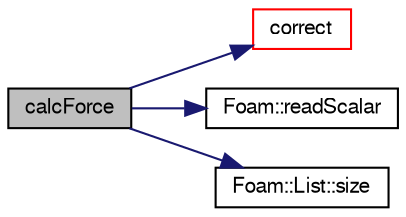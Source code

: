 digraph "calcForce"
{
  bgcolor="transparent";
  edge [fontname="FreeSans",fontsize="10",labelfontname="FreeSans",labelfontsize="10"];
  node [fontname="FreeSans",fontsize="10",shape=record];
  rankdir="LR";
  Node20 [label="calcForce",height=0.2,width=0.4,color="black", fillcolor="grey75", style="filled", fontcolor="black"];
  Node20 -> Node21 [color="midnightblue",fontsize="10",style="solid",fontname="FreeSans"];
  Node21 [label="correct",height=0.2,width=0.4,color="red",URL="$a21910.html#acc340a84624d8d339207b5073d6929c7",tooltip="Add resistance. "];
  Node20 -> Node28 [color="midnightblue",fontsize="10",style="solid",fontname="FreeSans"];
  Node28 [label="Foam::readScalar",height=0.2,width=0.4,color="black",URL="$a21124.html#a828d57f6d9b9806c086a3f840a147115",tooltip="Read whole of buf as a scalar. Return true if succesful. "];
  Node20 -> Node29 [color="midnightblue",fontsize="10",style="solid",fontname="FreeSans"];
  Node29 [label="Foam::List::size",height=0.2,width=0.4,color="black",URL="$a25694.html#a8a5f6fa29bd4b500caf186f60245b384",tooltip="Override size to be inconsistent with allocated storage. "];
}
